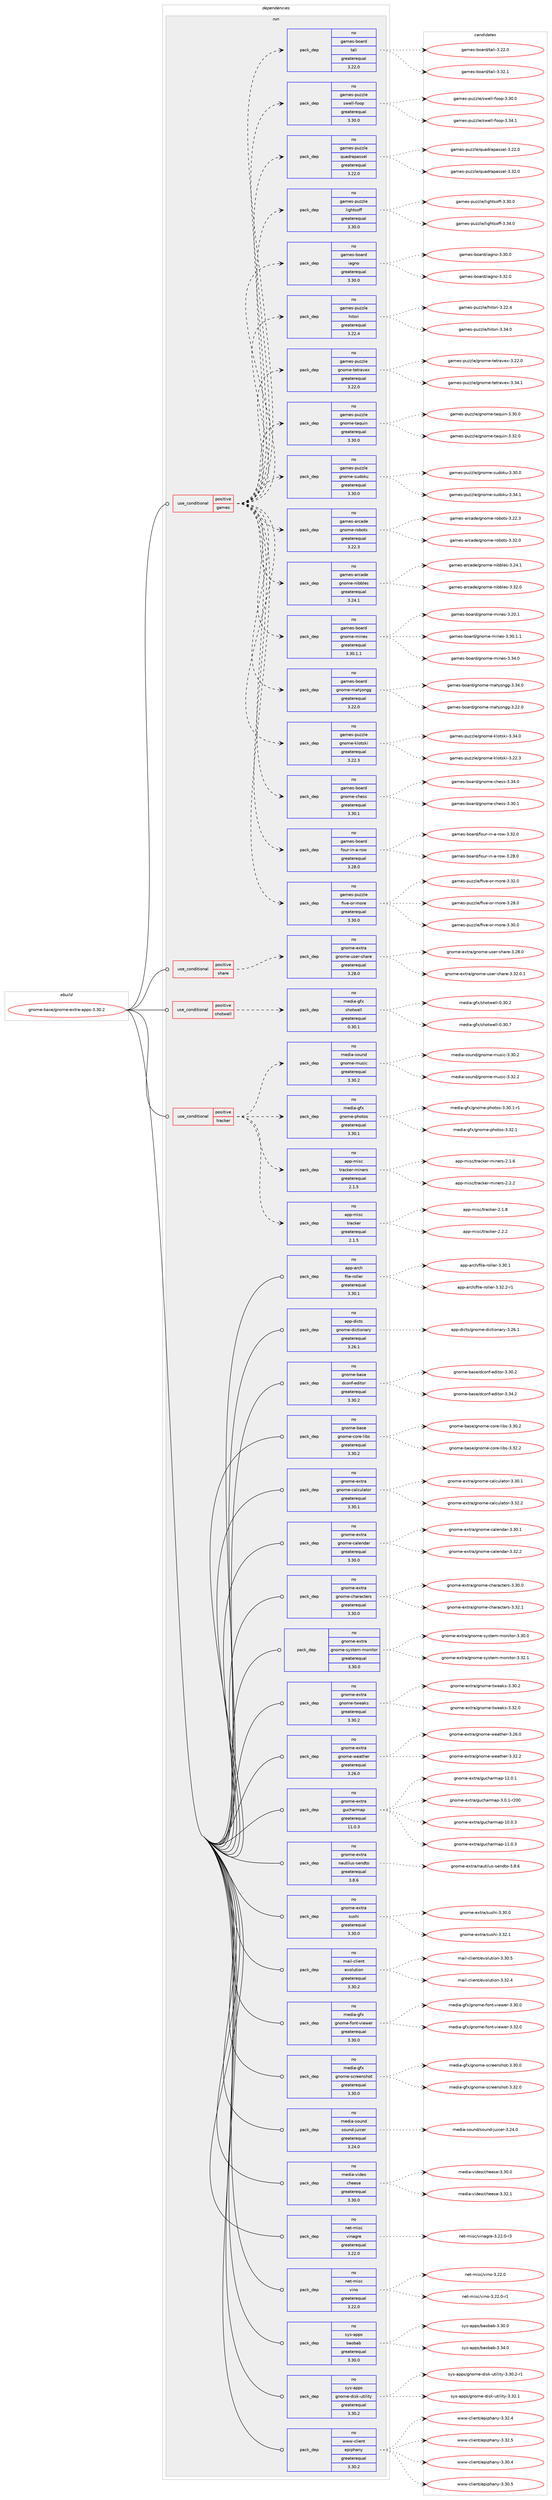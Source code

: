 digraph prolog {

# *************
# Graph options
# *************

newrank=true;
concentrate=true;
compound=true;
graph [rankdir=LR,fontname=Helvetica,fontsize=10,ranksep=1.5];#, ranksep=2.5, nodesep=0.2];
edge  [arrowhead=vee];
node  [fontname=Helvetica,fontsize=10];

# **********
# The ebuild
# **********

subgraph cluster_leftcol {
color=gray;
rank=same;
label=<<i>ebuild</i>>;
id [label="gnome-base/gnome-extra-apps-3.30.2", color=red, width=4, href="../gnome-base/gnome-extra-apps-3.30.2.svg"];
}

# ****************
# The dependencies
# ****************

subgraph cluster_midcol {
color=gray;
label=<<i>dependencies</i>>;
subgraph cluster_compile {
fillcolor="#eeeeee";
style=filled;
label=<<i>compile</i>>;
}
subgraph cluster_compileandrun {
fillcolor="#eeeeee";
style=filled;
label=<<i>compile and run</i>>;
}
subgraph cluster_run {
fillcolor="#eeeeee";
style=filled;
label=<<i>run</i>>;
subgraph cond185511 {
dependency745336 [label=<<TABLE BORDER="0" CELLBORDER="1" CELLSPACING="0" CELLPADDING="4"><TR><TD ROWSPAN="3" CELLPADDING="10">use_conditional</TD></TR><TR><TD>positive</TD></TR><TR><TD>games</TD></TR></TABLE>>, shape=none, color=red];
subgraph pack547284 {
dependency745337 [label=<<TABLE BORDER="0" CELLBORDER="1" CELLSPACING="0" CELLPADDING="4" WIDTH="220"><TR><TD ROWSPAN="6" CELLPADDING="30">pack_dep</TD></TR><TR><TD WIDTH="110">no</TD></TR><TR><TD>games-puzzle</TD></TR><TR><TD>five-or-more</TD></TR><TR><TD>greaterequal</TD></TR><TR><TD>3.30.0</TD></TR></TABLE>>, shape=none, color=blue];
}
dependency745336:e -> dependency745337:w [weight=20,style="dashed",arrowhead="vee"];
subgraph pack547285 {
dependency745338 [label=<<TABLE BORDER="0" CELLBORDER="1" CELLSPACING="0" CELLPADDING="4" WIDTH="220"><TR><TD ROWSPAN="6" CELLPADDING="30">pack_dep</TD></TR><TR><TD WIDTH="110">no</TD></TR><TR><TD>games-board</TD></TR><TR><TD>four-in-a-row</TD></TR><TR><TD>greaterequal</TD></TR><TR><TD>3.28.0</TD></TR></TABLE>>, shape=none, color=blue];
}
dependency745336:e -> dependency745338:w [weight=20,style="dashed",arrowhead="vee"];
subgraph pack547286 {
dependency745339 [label=<<TABLE BORDER="0" CELLBORDER="1" CELLSPACING="0" CELLPADDING="4" WIDTH="220"><TR><TD ROWSPAN="6" CELLPADDING="30">pack_dep</TD></TR><TR><TD WIDTH="110">no</TD></TR><TR><TD>games-board</TD></TR><TR><TD>gnome-chess</TD></TR><TR><TD>greaterequal</TD></TR><TR><TD>3.30.1</TD></TR></TABLE>>, shape=none, color=blue];
}
dependency745336:e -> dependency745339:w [weight=20,style="dashed",arrowhead="vee"];
subgraph pack547287 {
dependency745340 [label=<<TABLE BORDER="0" CELLBORDER="1" CELLSPACING="0" CELLPADDING="4" WIDTH="220"><TR><TD ROWSPAN="6" CELLPADDING="30">pack_dep</TD></TR><TR><TD WIDTH="110">no</TD></TR><TR><TD>games-puzzle</TD></TR><TR><TD>gnome-klotski</TD></TR><TR><TD>greaterequal</TD></TR><TR><TD>3.22.3</TD></TR></TABLE>>, shape=none, color=blue];
}
dependency745336:e -> dependency745340:w [weight=20,style="dashed",arrowhead="vee"];
subgraph pack547288 {
dependency745341 [label=<<TABLE BORDER="0" CELLBORDER="1" CELLSPACING="0" CELLPADDING="4" WIDTH="220"><TR><TD ROWSPAN="6" CELLPADDING="30">pack_dep</TD></TR><TR><TD WIDTH="110">no</TD></TR><TR><TD>games-board</TD></TR><TR><TD>gnome-mahjongg</TD></TR><TR><TD>greaterequal</TD></TR><TR><TD>3.22.0</TD></TR></TABLE>>, shape=none, color=blue];
}
dependency745336:e -> dependency745341:w [weight=20,style="dashed",arrowhead="vee"];
subgraph pack547289 {
dependency745342 [label=<<TABLE BORDER="0" CELLBORDER="1" CELLSPACING="0" CELLPADDING="4" WIDTH="220"><TR><TD ROWSPAN="6" CELLPADDING="30">pack_dep</TD></TR><TR><TD WIDTH="110">no</TD></TR><TR><TD>games-board</TD></TR><TR><TD>gnome-mines</TD></TR><TR><TD>greaterequal</TD></TR><TR><TD>3.30.1.1</TD></TR></TABLE>>, shape=none, color=blue];
}
dependency745336:e -> dependency745342:w [weight=20,style="dashed",arrowhead="vee"];
subgraph pack547290 {
dependency745343 [label=<<TABLE BORDER="0" CELLBORDER="1" CELLSPACING="0" CELLPADDING="4" WIDTH="220"><TR><TD ROWSPAN="6" CELLPADDING="30">pack_dep</TD></TR><TR><TD WIDTH="110">no</TD></TR><TR><TD>games-arcade</TD></TR><TR><TD>gnome-nibbles</TD></TR><TR><TD>greaterequal</TD></TR><TR><TD>3.24.1</TD></TR></TABLE>>, shape=none, color=blue];
}
dependency745336:e -> dependency745343:w [weight=20,style="dashed",arrowhead="vee"];
subgraph pack547291 {
dependency745344 [label=<<TABLE BORDER="0" CELLBORDER="1" CELLSPACING="0" CELLPADDING="4" WIDTH="220"><TR><TD ROWSPAN="6" CELLPADDING="30">pack_dep</TD></TR><TR><TD WIDTH="110">no</TD></TR><TR><TD>games-arcade</TD></TR><TR><TD>gnome-robots</TD></TR><TR><TD>greaterequal</TD></TR><TR><TD>3.22.3</TD></TR></TABLE>>, shape=none, color=blue];
}
dependency745336:e -> dependency745344:w [weight=20,style="dashed",arrowhead="vee"];
subgraph pack547292 {
dependency745345 [label=<<TABLE BORDER="0" CELLBORDER="1" CELLSPACING="0" CELLPADDING="4" WIDTH="220"><TR><TD ROWSPAN="6" CELLPADDING="30">pack_dep</TD></TR><TR><TD WIDTH="110">no</TD></TR><TR><TD>games-puzzle</TD></TR><TR><TD>gnome-sudoku</TD></TR><TR><TD>greaterequal</TD></TR><TR><TD>3.30.0</TD></TR></TABLE>>, shape=none, color=blue];
}
dependency745336:e -> dependency745345:w [weight=20,style="dashed",arrowhead="vee"];
subgraph pack547293 {
dependency745346 [label=<<TABLE BORDER="0" CELLBORDER="1" CELLSPACING="0" CELLPADDING="4" WIDTH="220"><TR><TD ROWSPAN="6" CELLPADDING="30">pack_dep</TD></TR><TR><TD WIDTH="110">no</TD></TR><TR><TD>games-puzzle</TD></TR><TR><TD>gnome-taquin</TD></TR><TR><TD>greaterequal</TD></TR><TR><TD>3.30.0</TD></TR></TABLE>>, shape=none, color=blue];
}
dependency745336:e -> dependency745346:w [weight=20,style="dashed",arrowhead="vee"];
subgraph pack547294 {
dependency745347 [label=<<TABLE BORDER="0" CELLBORDER="1" CELLSPACING="0" CELLPADDING="4" WIDTH="220"><TR><TD ROWSPAN="6" CELLPADDING="30">pack_dep</TD></TR><TR><TD WIDTH="110">no</TD></TR><TR><TD>games-puzzle</TD></TR><TR><TD>gnome-tetravex</TD></TR><TR><TD>greaterequal</TD></TR><TR><TD>3.22.0</TD></TR></TABLE>>, shape=none, color=blue];
}
dependency745336:e -> dependency745347:w [weight=20,style="dashed",arrowhead="vee"];
subgraph pack547295 {
dependency745348 [label=<<TABLE BORDER="0" CELLBORDER="1" CELLSPACING="0" CELLPADDING="4" WIDTH="220"><TR><TD ROWSPAN="6" CELLPADDING="30">pack_dep</TD></TR><TR><TD WIDTH="110">no</TD></TR><TR><TD>games-puzzle</TD></TR><TR><TD>hitori</TD></TR><TR><TD>greaterequal</TD></TR><TR><TD>3.22.4</TD></TR></TABLE>>, shape=none, color=blue];
}
dependency745336:e -> dependency745348:w [weight=20,style="dashed",arrowhead="vee"];
subgraph pack547296 {
dependency745349 [label=<<TABLE BORDER="0" CELLBORDER="1" CELLSPACING="0" CELLPADDING="4" WIDTH="220"><TR><TD ROWSPAN="6" CELLPADDING="30">pack_dep</TD></TR><TR><TD WIDTH="110">no</TD></TR><TR><TD>games-board</TD></TR><TR><TD>iagno</TD></TR><TR><TD>greaterequal</TD></TR><TR><TD>3.30.0</TD></TR></TABLE>>, shape=none, color=blue];
}
dependency745336:e -> dependency745349:w [weight=20,style="dashed",arrowhead="vee"];
subgraph pack547297 {
dependency745350 [label=<<TABLE BORDER="0" CELLBORDER="1" CELLSPACING="0" CELLPADDING="4" WIDTH="220"><TR><TD ROWSPAN="6" CELLPADDING="30">pack_dep</TD></TR><TR><TD WIDTH="110">no</TD></TR><TR><TD>games-puzzle</TD></TR><TR><TD>lightsoff</TD></TR><TR><TD>greaterequal</TD></TR><TR><TD>3.30.0</TD></TR></TABLE>>, shape=none, color=blue];
}
dependency745336:e -> dependency745350:w [weight=20,style="dashed",arrowhead="vee"];
subgraph pack547298 {
dependency745351 [label=<<TABLE BORDER="0" CELLBORDER="1" CELLSPACING="0" CELLPADDING="4" WIDTH="220"><TR><TD ROWSPAN="6" CELLPADDING="30">pack_dep</TD></TR><TR><TD WIDTH="110">no</TD></TR><TR><TD>games-puzzle</TD></TR><TR><TD>quadrapassel</TD></TR><TR><TD>greaterequal</TD></TR><TR><TD>3.22.0</TD></TR></TABLE>>, shape=none, color=blue];
}
dependency745336:e -> dependency745351:w [weight=20,style="dashed",arrowhead="vee"];
subgraph pack547299 {
dependency745352 [label=<<TABLE BORDER="0" CELLBORDER="1" CELLSPACING="0" CELLPADDING="4" WIDTH="220"><TR><TD ROWSPAN="6" CELLPADDING="30">pack_dep</TD></TR><TR><TD WIDTH="110">no</TD></TR><TR><TD>games-puzzle</TD></TR><TR><TD>swell-foop</TD></TR><TR><TD>greaterequal</TD></TR><TR><TD>3.30.0</TD></TR></TABLE>>, shape=none, color=blue];
}
dependency745336:e -> dependency745352:w [weight=20,style="dashed",arrowhead="vee"];
subgraph pack547300 {
dependency745353 [label=<<TABLE BORDER="0" CELLBORDER="1" CELLSPACING="0" CELLPADDING="4" WIDTH="220"><TR><TD ROWSPAN="6" CELLPADDING="30">pack_dep</TD></TR><TR><TD WIDTH="110">no</TD></TR><TR><TD>games-board</TD></TR><TR><TD>tali</TD></TR><TR><TD>greaterequal</TD></TR><TR><TD>3.22.0</TD></TR></TABLE>>, shape=none, color=blue];
}
dependency745336:e -> dependency745353:w [weight=20,style="dashed",arrowhead="vee"];
}
id:e -> dependency745336:w [weight=20,style="solid",arrowhead="odot"];
subgraph cond185512 {
dependency745354 [label=<<TABLE BORDER="0" CELLBORDER="1" CELLSPACING="0" CELLPADDING="4"><TR><TD ROWSPAN="3" CELLPADDING="10">use_conditional</TD></TR><TR><TD>positive</TD></TR><TR><TD>share</TD></TR></TABLE>>, shape=none, color=red];
subgraph pack547301 {
dependency745355 [label=<<TABLE BORDER="0" CELLBORDER="1" CELLSPACING="0" CELLPADDING="4" WIDTH="220"><TR><TD ROWSPAN="6" CELLPADDING="30">pack_dep</TD></TR><TR><TD WIDTH="110">no</TD></TR><TR><TD>gnome-extra</TD></TR><TR><TD>gnome-user-share</TD></TR><TR><TD>greaterequal</TD></TR><TR><TD>3.28.0</TD></TR></TABLE>>, shape=none, color=blue];
}
dependency745354:e -> dependency745355:w [weight=20,style="dashed",arrowhead="vee"];
}
id:e -> dependency745354:w [weight=20,style="solid",arrowhead="odot"];
subgraph cond185513 {
dependency745356 [label=<<TABLE BORDER="0" CELLBORDER="1" CELLSPACING="0" CELLPADDING="4"><TR><TD ROWSPAN="3" CELLPADDING="10">use_conditional</TD></TR><TR><TD>positive</TD></TR><TR><TD>shotwell</TD></TR></TABLE>>, shape=none, color=red];
subgraph pack547302 {
dependency745357 [label=<<TABLE BORDER="0" CELLBORDER="1" CELLSPACING="0" CELLPADDING="4" WIDTH="220"><TR><TD ROWSPAN="6" CELLPADDING="30">pack_dep</TD></TR><TR><TD WIDTH="110">no</TD></TR><TR><TD>media-gfx</TD></TR><TR><TD>shotwell</TD></TR><TR><TD>greaterequal</TD></TR><TR><TD>0.30.1</TD></TR></TABLE>>, shape=none, color=blue];
}
dependency745356:e -> dependency745357:w [weight=20,style="dashed",arrowhead="vee"];
}
id:e -> dependency745356:w [weight=20,style="solid",arrowhead="odot"];
subgraph cond185514 {
dependency745358 [label=<<TABLE BORDER="0" CELLBORDER="1" CELLSPACING="0" CELLPADDING="4"><TR><TD ROWSPAN="3" CELLPADDING="10">use_conditional</TD></TR><TR><TD>positive</TD></TR><TR><TD>tracker</TD></TR></TABLE>>, shape=none, color=red];
subgraph pack547303 {
dependency745359 [label=<<TABLE BORDER="0" CELLBORDER="1" CELLSPACING="0" CELLPADDING="4" WIDTH="220"><TR><TD ROWSPAN="6" CELLPADDING="30">pack_dep</TD></TR><TR><TD WIDTH="110">no</TD></TR><TR><TD>app-misc</TD></TR><TR><TD>tracker</TD></TR><TR><TD>greaterequal</TD></TR><TR><TD>2.1.5</TD></TR></TABLE>>, shape=none, color=blue];
}
dependency745358:e -> dependency745359:w [weight=20,style="dashed",arrowhead="vee"];
subgraph pack547304 {
dependency745360 [label=<<TABLE BORDER="0" CELLBORDER="1" CELLSPACING="0" CELLPADDING="4" WIDTH="220"><TR><TD ROWSPAN="6" CELLPADDING="30">pack_dep</TD></TR><TR><TD WIDTH="110">no</TD></TR><TR><TD>app-misc</TD></TR><TR><TD>tracker-miners</TD></TR><TR><TD>greaterequal</TD></TR><TR><TD>2.1.5</TD></TR></TABLE>>, shape=none, color=blue];
}
dependency745358:e -> dependency745360:w [weight=20,style="dashed",arrowhead="vee"];
subgraph pack547305 {
dependency745361 [label=<<TABLE BORDER="0" CELLBORDER="1" CELLSPACING="0" CELLPADDING="4" WIDTH="220"><TR><TD ROWSPAN="6" CELLPADDING="30">pack_dep</TD></TR><TR><TD WIDTH="110">no</TD></TR><TR><TD>media-gfx</TD></TR><TR><TD>gnome-photos</TD></TR><TR><TD>greaterequal</TD></TR><TR><TD>3.30.1</TD></TR></TABLE>>, shape=none, color=blue];
}
dependency745358:e -> dependency745361:w [weight=20,style="dashed",arrowhead="vee"];
subgraph pack547306 {
dependency745362 [label=<<TABLE BORDER="0" CELLBORDER="1" CELLSPACING="0" CELLPADDING="4" WIDTH="220"><TR><TD ROWSPAN="6" CELLPADDING="30">pack_dep</TD></TR><TR><TD WIDTH="110">no</TD></TR><TR><TD>media-sound</TD></TR><TR><TD>gnome-music</TD></TR><TR><TD>greaterequal</TD></TR><TR><TD>3.30.2</TD></TR></TABLE>>, shape=none, color=blue];
}
dependency745358:e -> dependency745362:w [weight=20,style="dashed",arrowhead="vee"];
}
id:e -> dependency745358:w [weight=20,style="solid",arrowhead="odot"];
subgraph pack547307 {
dependency745363 [label=<<TABLE BORDER="0" CELLBORDER="1" CELLSPACING="0" CELLPADDING="4" WIDTH="220"><TR><TD ROWSPAN="6" CELLPADDING="30">pack_dep</TD></TR><TR><TD WIDTH="110">no</TD></TR><TR><TD>app-arch</TD></TR><TR><TD>file-roller</TD></TR><TR><TD>greaterequal</TD></TR><TR><TD>3.30.1</TD></TR></TABLE>>, shape=none, color=blue];
}
id:e -> dependency745363:w [weight=20,style="solid",arrowhead="odot"];
subgraph pack547308 {
dependency745364 [label=<<TABLE BORDER="0" CELLBORDER="1" CELLSPACING="0" CELLPADDING="4" WIDTH="220"><TR><TD ROWSPAN="6" CELLPADDING="30">pack_dep</TD></TR><TR><TD WIDTH="110">no</TD></TR><TR><TD>app-dicts</TD></TR><TR><TD>gnome-dictionary</TD></TR><TR><TD>greaterequal</TD></TR><TR><TD>3.26.1</TD></TR></TABLE>>, shape=none, color=blue];
}
id:e -> dependency745364:w [weight=20,style="solid",arrowhead="odot"];
subgraph pack547309 {
dependency745365 [label=<<TABLE BORDER="0" CELLBORDER="1" CELLSPACING="0" CELLPADDING="4" WIDTH="220"><TR><TD ROWSPAN="6" CELLPADDING="30">pack_dep</TD></TR><TR><TD WIDTH="110">no</TD></TR><TR><TD>gnome-base</TD></TR><TR><TD>dconf-editor</TD></TR><TR><TD>greaterequal</TD></TR><TR><TD>3.30.2</TD></TR></TABLE>>, shape=none, color=blue];
}
id:e -> dependency745365:w [weight=20,style="solid",arrowhead="odot"];
subgraph pack547310 {
dependency745366 [label=<<TABLE BORDER="0" CELLBORDER="1" CELLSPACING="0" CELLPADDING="4" WIDTH="220"><TR><TD ROWSPAN="6" CELLPADDING="30">pack_dep</TD></TR><TR><TD WIDTH="110">no</TD></TR><TR><TD>gnome-base</TD></TR><TR><TD>gnome-core-libs</TD></TR><TR><TD>greaterequal</TD></TR><TR><TD>3.30.2</TD></TR></TABLE>>, shape=none, color=blue];
}
id:e -> dependency745366:w [weight=20,style="solid",arrowhead="odot"];
subgraph pack547311 {
dependency745367 [label=<<TABLE BORDER="0" CELLBORDER="1" CELLSPACING="0" CELLPADDING="4" WIDTH="220"><TR><TD ROWSPAN="6" CELLPADDING="30">pack_dep</TD></TR><TR><TD WIDTH="110">no</TD></TR><TR><TD>gnome-extra</TD></TR><TR><TD>gnome-calculator</TD></TR><TR><TD>greaterequal</TD></TR><TR><TD>3.30.1</TD></TR></TABLE>>, shape=none, color=blue];
}
id:e -> dependency745367:w [weight=20,style="solid",arrowhead="odot"];
subgraph pack547312 {
dependency745368 [label=<<TABLE BORDER="0" CELLBORDER="1" CELLSPACING="0" CELLPADDING="4" WIDTH="220"><TR><TD ROWSPAN="6" CELLPADDING="30">pack_dep</TD></TR><TR><TD WIDTH="110">no</TD></TR><TR><TD>gnome-extra</TD></TR><TR><TD>gnome-calendar</TD></TR><TR><TD>greaterequal</TD></TR><TR><TD>3.30.0</TD></TR></TABLE>>, shape=none, color=blue];
}
id:e -> dependency745368:w [weight=20,style="solid",arrowhead="odot"];
subgraph pack547313 {
dependency745369 [label=<<TABLE BORDER="0" CELLBORDER="1" CELLSPACING="0" CELLPADDING="4" WIDTH="220"><TR><TD ROWSPAN="6" CELLPADDING="30">pack_dep</TD></TR><TR><TD WIDTH="110">no</TD></TR><TR><TD>gnome-extra</TD></TR><TR><TD>gnome-characters</TD></TR><TR><TD>greaterequal</TD></TR><TR><TD>3.30.0</TD></TR></TABLE>>, shape=none, color=blue];
}
id:e -> dependency745369:w [weight=20,style="solid",arrowhead="odot"];
subgraph pack547314 {
dependency745370 [label=<<TABLE BORDER="0" CELLBORDER="1" CELLSPACING="0" CELLPADDING="4" WIDTH="220"><TR><TD ROWSPAN="6" CELLPADDING="30">pack_dep</TD></TR><TR><TD WIDTH="110">no</TD></TR><TR><TD>gnome-extra</TD></TR><TR><TD>gnome-system-monitor</TD></TR><TR><TD>greaterequal</TD></TR><TR><TD>3.30.0</TD></TR></TABLE>>, shape=none, color=blue];
}
id:e -> dependency745370:w [weight=20,style="solid",arrowhead="odot"];
subgraph pack547315 {
dependency745371 [label=<<TABLE BORDER="0" CELLBORDER="1" CELLSPACING="0" CELLPADDING="4" WIDTH="220"><TR><TD ROWSPAN="6" CELLPADDING="30">pack_dep</TD></TR><TR><TD WIDTH="110">no</TD></TR><TR><TD>gnome-extra</TD></TR><TR><TD>gnome-tweaks</TD></TR><TR><TD>greaterequal</TD></TR><TR><TD>3.30.2</TD></TR></TABLE>>, shape=none, color=blue];
}
id:e -> dependency745371:w [weight=20,style="solid",arrowhead="odot"];
subgraph pack547316 {
dependency745372 [label=<<TABLE BORDER="0" CELLBORDER="1" CELLSPACING="0" CELLPADDING="4" WIDTH="220"><TR><TD ROWSPAN="6" CELLPADDING="30">pack_dep</TD></TR><TR><TD WIDTH="110">no</TD></TR><TR><TD>gnome-extra</TD></TR><TR><TD>gnome-weather</TD></TR><TR><TD>greaterequal</TD></TR><TR><TD>3.26.0</TD></TR></TABLE>>, shape=none, color=blue];
}
id:e -> dependency745372:w [weight=20,style="solid",arrowhead="odot"];
subgraph pack547317 {
dependency745373 [label=<<TABLE BORDER="0" CELLBORDER="1" CELLSPACING="0" CELLPADDING="4" WIDTH="220"><TR><TD ROWSPAN="6" CELLPADDING="30">pack_dep</TD></TR><TR><TD WIDTH="110">no</TD></TR><TR><TD>gnome-extra</TD></TR><TR><TD>gucharmap</TD></TR><TR><TD>greaterequal</TD></TR><TR><TD>11.0.3</TD></TR></TABLE>>, shape=none, color=blue];
}
id:e -> dependency745373:w [weight=20,style="solid",arrowhead="odot"];
subgraph pack547318 {
dependency745374 [label=<<TABLE BORDER="0" CELLBORDER="1" CELLSPACING="0" CELLPADDING="4" WIDTH="220"><TR><TD ROWSPAN="6" CELLPADDING="30">pack_dep</TD></TR><TR><TD WIDTH="110">no</TD></TR><TR><TD>gnome-extra</TD></TR><TR><TD>nautilus-sendto</TD></TR><TR><TD>greaterequal</TD></TR><TR><TD>3.8.6</TD></TR></TABLE>>, shape=none, color=blue];
}
id:e -> dependency745374:w [weight=20,style="solid",arrowhead="odot"];
subgraph pack547319 {
dependency745375 [label=<<TABLE BORDER="0" CELLBORDER="1" CELLSPACING="0" CELLPADDING="4" WIDTH="220"><TR><TD ROWSPAN="6" CELLPADDING="30">pack_dep</TD></TR><TR><TD WIDTH="110">no</TD></TR><TR><TD>gnome-extra</TD></TR><TR><TD>sushi</TD></TR><TR><TD>greaterequal</TD></TR><TR><TD>3.30.0</TD></TR></TABLE>>, shape=none, color=blue];
}
id:e -> dependency745375:w [weight=20,style="solid",arrowhead="odot"];
subgraph pack547320 {
dependency745376 [label=<<TABLE BORDER="0" CELLBORDER="1" CELLSPACING="0" CELLPADDING="4" WIDTH="220"><TR><TD ROWSPAN="6" CELLPADDING="30">pack_dep</TD></TR><TR><TD WIDTH="110">no</TD></TR><TR><TD>mail-client</TD></TR><TR><TD>evolution</TD></TR><TR><TD>greaterequal</TD></TR><TR><TD>3.30.2</TD></TR></TABLE>>, shape=none, color=blue];
}
id:e -> dependency745376:w [weight=20,style="solid",arrowhead="odot"];
subgraph pack547321 {
dependency745377 [label=<<TABLE BORDER="0" CELLBORDER="1" CELLSPACING="0" CELLPADDING="4" WIDTH="220"><TR><TD ROWSPAN="6" CELLPADDING="30">pack_dep</TD></TR><TR><TD WIDTH="110">no</TD></TR><TR><TD>media-gfx</TD></TR><TR><TD>gnome-font-viewer</TD></TR><TR><TD>greaterequal</TD></TR><TR><TD>3.30.0</TD></TR></TABLE>>, shape=none, color=blue];
}
id:e -> dependency745377:w [weight=20,style="solid",arrowhead="odot"];
subgraph pack547322 {
dependency745378 [label=<<TABLE BORDER="0" CELLBORDER="1" CELLSPACING="0" CELLPADDING="4" WIDTH="220"><TR><TD ROWSPAN="6" CELLPADDING="30">pack_dep</TD></TR><TR><TD WIDTH="110">no</TD></TR><TR><TD>media-gfx</TD></TR><TR><TD>gnome-screenshot</TD></TR><TR><TD>greaterequal</TD></TR><TR><TD>3.30.0</TD></TR></TABLE>>, shape=none, color=blue];
}
id:e -> dependency745378:w [weight=20,style="solid",arrowhead="odot"];
subgraph pack547323 {
dependency745379 [label=<<TABLE BORDER="0" CELLBORDER="1" CELLSPACING="0" CELLPADDING="4" WIDTH="220"><TR><TD ROWSPAN="6" CELLPADDING="30">pack_dep</TD></TR><TR><TD WIDTH="110">no</TD></TR><TR><TD>media-sound</TD></TR><TR><TD>sound-juicer</TD></TR><TR><TD>greaterequal</TD></TR><TR><TD>3.24.0</TD></TR></TABLE>>, shape=none, color=blue];
}
id:e -> dependency745379:w [weight=20,style="solid",arrowhead="odot"];
subgraph pack547324 {
dependency745380 [label=<<TABLE BORDER="0" CELLBORDER="1" CELLSPACING="0" CELLPADDING="4" WIDTH="220"><TR><TD ROWSPAN="6" CELLPADDING="30">pack_dep</TD></TR><TR><TD WIDTH="110">no</TD></TR><TR><TD>media-video</TD></TR><TR><TD>cheese</TD></TR><TR><TD>greaterequal</TD></TR><TR><TD>3.30.0</TD></TR></TABLE>>, shape=none, color=blue];
}
id:e -> dependency745380:w [weight=20,style="solid",arrowhead="odot"];
subgraph pack547325 {
dependency745381 [label=<<TABLE BORDER="0" CELLBORDER="1" CELLSPACING="0" CELLPADDING="4" WIDTH="220"><TR><TD ROWSPAN="6" CELLPADDING="30">pack_dep</TD></TR><TR><TD WIDTH="110">no</TD></TR><TR><TD>net-misc</TD></TR><TR><TD>vinagre</TD></TR><TR><TD>greaterequal</TD></TR><TR><TD>3.22.0</TD></TR></TABLE>>, shape=none, color=blue];
}
id:e -> dependency745381:w [weight=20,style="solid",arrowhead="odot"];
subgraph pack547326 {
dependency745382 [label=<<TABLE BORDER="0" CELLBORDER="1" CELLSPACING="0" CELLPADDING="4" WIDTH="220"><TR><TD ROWSPAN="6" CELLPADDING="30">pack_dep</TD></TR><TR><TD WIDTH="110">no</TD></TR><TR><TD>net-misc</TD></TR><TR><TD>vino</TD></TR><TR><TD>greaterequal</TD></TR><TR><TD>3.22.0</TD></TR></TABLE>>, shape=none, color=blue];
}
id:e -> dependency745382:w [weight=20,style="solid",arrowhead="odot"];
subgraph pack547327 {
dependency745383 [label=<<TABLE BORDER="0" CELLBORDER="1" CELLSPACING="0" CELLPADDING="4" WIDTH="220"><TR><TD ROWSPAN="6" CELLPADDING="30">pack_dep</TD></TR><TR><TD WIDTH="110">no</TD></TR><TR><TD>sys-apps</TD></TR><TR><TD>baobab</TD></TR><TR><TD>greaterequal</TD></TR><TR><TD>3.30.0</TD></TR></TABLE>>, shape=none, color=blue];
}
id:e -> dependency745383:w [weight=20,style="solid",arrowhead="odot"];
subgraph pack547328 {
dependency745384 [label=<<TABLE BORDER="0" CELLBORDER="1" CELLSPACING="0" CELLPADDING="4" WIDTH="220"><TR><TD ROWSPAN="6" CELLPADDING="30">pack_dep</TD></TR><TR><TD WIDTH="110">no</TD></TR><TR><TD>sys-apps</TD></TR><TR><TD>gnome-disk-utility</TD></TR><TR><TD>greaterequal</TD></TR><TR><TD>3.30.2</TD></TR></TABLE>>, shape=none, color=blue];
}
id:e -> dependency745384:w [weight=20,style="solid",arrowhead="odot"];
subgraph pack547329 {
dependency745385 [label=<<TABLE BORDER="0" CELLBORDER="1" CELLSPACING="0" CELLPADDING="4" WIDTH="220"><TR><TD ROWSPAN="6" CELLPADDING="30">pack_dep</TD></TR><TR><TD WIDTH="110">no</TD></TR><TR><TD>www-client</TD></TR><TR><TD>epiphany</TD></TR><TR><TD>greaterequal</TD></TR><TR><TD>3.30.2</TD></TR></TABLE>>, shape=none, color=blue];
}
id:e -> dependency745385:w [weight=20,style="solid",arrowhead="odot"];
}
}

# **************
# The candidates
# **************

subgraph cluster_choices {
rank=same;
color=gray;
label=<<i>candidates</i>>;

subgraph choice547284 {
color=black;
nodesep=1;
choice103971091011154511211712212210810147102105118101451111144510911111410145514650564648 [label="games-puzzle/five-or-more-3.28.0", color=red, width=4,href="../games-puzzle/five-or-more-3.28.0.svg"];
choice103971091011154511211712212210810147102105118101451111144510911111410145514651484648 [label="games-puzzle/five-or-more-3.30.0", color=red, width=4,href="../games-puzzle/five-or-more-3.30.0.svg"];
choice103971091011154511211712212210810147102105118101451111144510911111410145514651504648 [label="games-puzzle/five-or-more-3.32.0", color=red, width=4,href="../games-puzzle/five-or-more-3.32.0.svg"];
dependency745337:e -> choice103971091011154511211712212210810147102105118101451111144510911111410145514650564648:w [style=dotted,weight="100"];
dependency745337:e -> choice103971091011154511211712212210810147102105118101451111144510911111410145514651484648:w [style=dotted,weight="100"];
dependency745337:e -> choice103971091011154511211712212210810147102105118101451111144510911111410145514651504648:w [style=dotted,weight="100"];
}
subgraph choice547285 {
color=black;
nodesep=1;
choice10397109101115459811197114100471021111171144510511045974511411111945514650564648 [label="games-board/four-in-a-row-3.28.0", color=red, width=4,href="../games-board/four-in-a-row-3.28.0.svg"];
choice10397109101115459811197114100471021111171144510511045974511411111945514651504648 [label="games-board/four-in-a-row-3.32.0", color=red, width=4,href="../games-board/four-in-a-row-3.32.0.svg"];
dependency745338:e -> choice10397109101115459811197114100471021111171144510511045974511411111945514650564648:w [style=dotted,weight="100"];
dependency745338:e -> choice10397109101115459811197114100471021111171144510511045974511411111945514651504648:w [style=dotted,weight="100"];
}
subgraph choice547286 {
color=black;
nodesep=1;
choice1039710910111545981119711410047103110111109101459910410111511545514651484649 [label="games-board/gnome-chess-3.30.1", color=red, width=4,href="../games-board/gnome-chess-3.30.1.svg"];
choice1039710910111545981119711410047103110111109101459910410111511545514651524648 [label="games-board/gnome-chess-3.34.0", color=red, width=4,href="../games-board/gnome-chess-3.34.0.svg"];
dependency745339:e -> choice1039710910111545981119711410047103110111109101459910410111511545514651484649:w [style=dotted,weight="100"];
dependency745339:e -> choice1039710910111545981119711410047103110111109101459910410111511545514651524648:w [style=dotted,weight="100"];
}
subgraph choice547287 {
color=black;
nodesep=1;
choice1039710910111545112117122122108101471031101111091014510710811111611510710545514650504651 [label="games-puzzle/gnome-klotski-3.22.3", color=red, width=4,href="../games-puzzle/gnome-klotski-3.22.3.svg"];
choice1039710910111545112117122122108101471031101111091014510710811111611510710545514651524648 [label="games-puzzle/gnome-klotski-3.34.0", color=red, width=4,href="../games-puzzle/gnome-klotski-3.34.0.svg"];
dependency745340:e -> choice1039710910111545112117122122108101471031101111091014510710811111611510710545514650504651:w [style=dotted,weight="100"];
dependency745340:e -> choice1039710910111545112117122122108101471031101111091014510710811111611510710545514651524648:w [style=dotted,weight="100"];
}
subgraph choice547288 {
color=black;
nodesep=1;
choice1039710910111545981119711410047103110111109101451099710410611111010310345514650504648 [label="games-board/gnome-mahjongg-3.22.0", color=red, width=4,href="../games-board/gnome-mahjongg-3.22.0.svg"];
choice1039710910111545981119711410047103110111109101451099710410611111010310345514651524648 [label="games-board/gnome-mahjongg-3.34.0", color=red, width=4,href="../games-board/gnome-mahjongg-3.34.0.svg"];
dependency745341:e -> choice1039710910111545981119711410047103110111109101451099710410611111010310345514650504648:w [style=dotted,weight="100"];
dependency745341:e -> choice1039710910111545981119711410047103110111109101451099710410611111010310345514651524648:w [style=dotted,weight="100"];
}
subgraph choice547289 {
color=black;
nodesep=1;
choice10397109101115459811197114100471031101111091014510910511010111545514650484649 [label="games-board/gnome-mines-3.20.1", color=red, width=4,href="../games-board/gnome-mines-3.20.1.svg"];
choice103971091011154598111971141004710311011110910145109105110101115455146514846494649 [label="games-board/gnome-mines-3.30.1.1", color=red, width=4,href="../games-board/gnome-mines-3.30.1.1.svg"];
choice10397109101115459811197114100471031101111091014510910511010111545514651524648 [label="games-board/gnome-mines-3.34.0", color=red, width=4,href="../games-board/gnome-mines-3.34.0.svg"];
dependency745342:e -> choice10397109101115459811197114100471031101111091014510910511010111545514650484649:w [style=dotted,weight="100"];
dependency745342:e -> choice103971091011154598111971141004710311011110910145109105110101115455146514846494649:w [style=dotted,weight="100"];
dependency745342:e -> choice10397109101115459811197114100471031101111091014510910511010111545514651524648:w [style=dotted,weight="100"];
}
subgraph choice547290 {
color=black;
nodesep=1;
choice10397109101115459711499971001014710311011110910145110105989810810111545514650524649 [label="games-arcade/gnome-nibbles-3.24.1", color=red, width=4,href="../games-arcade/gnome-nibbles-3.24.1.svg"];
choice10397109101115459711499971001014710311011110910145110105989810810111545514651504648 [label="games-arcade/gnome-nibbles-3.32.0", color=red, width=4,href="../games-arcade/gnome-nibbles-3.32.0.svg"];
dependency745343:e -> choice10397109101115459711499971001014710311011110910145110105989810810111545514650524649:w [style=dotted,weight="100"];
dependency745343:e -> choice10397109101115459711499971001014710311011110910145110105989810810111545514651504648:w [style=dotted,weight="100"];
}
subgraph choice547291 {
color=black;
nodesep=1;
choice103971091011154597114999710010147103110111109101451141119811111611545514650504651 [label="games-arcade/gnome-robots-3.22.3", color=red, width=4,href="../games-arcade/gnome-robots-3.22.3.svg"];
choice103971091011154597114999710010147103110111109101451141119811111611545514651504648 [label="games-arcade/gnome-robots-3.32.0", color=red, width=4,href="../games-arcade/gnome-robots-3.32.0.svg"];
dependency745344:e -> choice103971091011154597114999710010147103110111109101451141119811111611545514650504651:w [style=dotted,weight="100"];
dependency745344:e -> choice103971091011154597114999710010147103110111109101451141119811111611545514651504648:w [style=dotted,weight="100"];
}
subgraph choice547292 {
color=black;
nodesep=1;
choice1039710910111545112117122122108101471031101111091014511511710011110711745514651484648 [label="games-puzzle/gnome-sudoku-3.30.0", color=red, width=4,href="../games-puzzle/gnome-sudoku-3.30.0.svg"];
choice1039710910111545112117122122108101471031101111091014511511710011110711745514651524649 [label="games-puzzle/gnome-sudoku-3.34.1", color=red, width=4,href="../games-puzzle/gnome-sudoku-3.34.1.svg"];
dependency745345:e -> choice1039710910111545112117122122108101471031101111091014511511710011110711745514651484648:w [style=dotted,weight="100"];
dependency745345:e -> choice1039710910111545112117122122108101471031101111091014511511710011110711745514651524649:w [style=dotted,weight="100"];
}
subgraph choice547293 {
color=black;
nodesep=1;
choice103971091011154511211712212210810147103110111109101451169711311710511045514651484648 [label="games-puzzle/gnome-taquin-3.30.0", color=red, width=4,href="../games-puzzle/gnome-taquin-3.30.0.svg"];
choice103971091011154511211712212210810147103110111109101451169711311710511045514651504648 [label="games-puzzle/gnome-taquin-3.32.0", color=red, width=4,href="../games-puzzle/gnome-taquin-3.32.0.svg"];
dependency745346:e -> choice103971091011154511211712212210810147103110111109101451169711311710511045514651484648:w [style=dotted,weight="100"];
dependency745346:e -> choice103971091011154511211712212210810147103110111109101451169711311710511045514651504648:w [style=dotted,weight="100"];
}
subgraph choice547294 {
color=black;
nodesep=1;
choice103971091011154511211712212210810147103110111109101451161011161149711810112045514650504648 [label="games-puzzle/gnome-tetravex-3.22.0", color=red, width=4,href="../games-puzzle/gnome-tetravex-3.22.0.svg"];
choice103971091011154511211712212210810147103110111109101451161011161149711810112045514651524649 [label="games-puzzle/gnome-tetravex-3.34.1", color=red, width=4,href="../games-puzzle/gnome-tetravex-3.34.1.svg"];
dependency745347:e -> choice103971091011154511211712212210810147103110111109101451161011161149711810112045514650504648:w [style=dotted,weight="100"];
dependency745347:e -> choice103971091011154511211712212210810147103110111109101451161011161149711810112045514651524649:w [style=dotted,weight="100"];
}
subgraph choice547295 {
color=black;
nodesep=1;
choice10397109101115451121171221221081014710410511611111410545514650504652 [label="games-puzzle/hitori-3.22.4", color=red, width=4,href="../games-puzzle/hitori-3.22.4.svg"];
choice10397109101115451121171221221081014710410511611111410545514651524648 [label="games-puzzle/hitori-3.34.0", color=red, width=4,href="../games-puzzle/hitori-3.34.0.svg"];
dependency745348:e -> choice10397109101115451121171221221081014710410511611111410545514650504652:w [style=dotted,weight="100"];
dependency745348:e -> choice10397109101115451121171221221081014710410511611111410545514651524648:w [style=dotted,weight="100"];
}
subgraph choice547296 {
color=black;
nodesep=1;
choice10397109101115459811197114100471059710311011145514651484648 [label="games-board/iagno-3.30.0", color=red, width=4,href="../games-board/iagno-3.30.0.svg"];
choice10397109101115459811197114100471059710311011145514651504648 [label="games-board/iagno-3.32.0", color=red, width=4,href="../games-board/iagno-3.32.0.svg"];
dependency745349:e -> choice10397109101115459811197114100471059710311011145514651484648:w [style=dotted,weight="100"];
dependency745349:e -> choice10397109101115459811197114100471059710311011145514651504648:w [style=dotted,weight="100"];
}
subgraph choice547297 {
color=black;
nodesep=1;
choice10397109101115451121171221221081014710810510310411611511110210245514651484648 [label="games-puzzle/lightsoff-3.30.0", color=red, width=4,href="../games-puzzle/lightsoff-3.30.0.svg"];
choice10397109101115451121171221221081014710810510310411611511110210245514651524648 [label="games-puzzle/lightsoff-3.34.0", color=red, width=4,href="../games-puzzle/lightsoff-3.34.0.svg"];
dependency745350:e -> choice10397109101115451121171221221081014710810510310411611511110210245514651484648:w [style=dotted,weight="100"];
dependency745350:e -> choice10397109101115451121171221221081014710810510310411611511110210245514651524648:w [style=dotted,weight="100"];
}
subgraph choice547298 {
color=black;
nodesep=1;
choice10397109101115451121171221221081014711311797100114971129711511510110845514650504648 [label="games-puzzle/quadrapassel-3.22.0", color=red, width=4,href="../games-puzzle/quadrapassel-3.22.0.svg"];
choice10397109101115451121171221221081014711311797100114971129711511510110845514651504648 [label="games-puzzle/quadrapassel-3.32.0", color=red, width=4,href="../games-puzzle/quadrapassel-3.32.0.svg"];
dependency745351:e -> choice10397109101115451121171221221081014711311797100114971129711511510110845514650504648:w [style=dotted,weight="100"];
dependency745351:e -> choice10397109101115451121171221221081014711311797100114971129711511510110845514651504648:w [style=dotted,weight="100"];
}
subgraph choice547299 {
color=black;
nodesep=1;
choice1039710910111545112117122122108101471151191011081084510211111111245514651484648 [label="games-puzzle/swell-foop-3.30.0", color=red, width=4,href="../games-puzzle/swell-foop-3.30.0.svg"];
choice1039710910111545112117122122108101471151191011081084510211111111245514651524649 [label="games-puzzle/swell-foop-3.34.1", color=red, width=4,href="../games-puzzle/swell-foop-3.34.1.svg"];
dependency745352:e -> choice1039710910111545112117122122108101471151191011081084510211111111245514651484648:w [style=dotted,weight="100"];
dependency745352:e -> choice1039710910111545112117122122108101471151191011081084510211111111245514651524649:w [style=dotted,weight="100"];
}
subgraph choice547300 {
color=black;
nodesep=1;
choice10397109101115459811197114100471169710810545514650504648 [label="games-board/tali-3.22.0", color=red, width=4,href="../games-board/tali-3.22.0.svg"];
choice10397109101115459811197114100471169710810545514651504649 [label="games-board/tali-3.32.1", color=red, width=4,href="../games-board/tali-3.32.1.svg"];
dependency745353:e -> choice10397109101115459811197114100471169710810545514650504648:w [style=dotted,weight="100"];
dependency745353:e -> choice10397109101115459811197114100471169710810545514651504649:w [style=dotted,weight="100"];
}
subgraph choice547301 {
color=black;
nodesep=1;
choice10311011110910145101120116114974710311011110910145117115101114451151049711410145514650564648 [label="gnome-extra/gnome-user-share-3.28.0", color=red, width=4,href="../gnome-extra/gnome-user-share-3.28.0.svg"];
choice103110111109101451011201161149747103110111109101451171151011144511510497114101455146515046484649 [label="gnome-extra/gnome-user-share-3.32.0.1", color=red, width=4,href="../gnome-extra/gnome-user-share-3.32.0.1.svg"];
dependency745355:e -> choice10311011110910145101120116114974710311011110910145117115101114451151049711410145514650564648:w [style=dotted,weight="100"];
dependency745355:e -> choice103110111109101451011201161149747103110111109101451171151011144511510497114101455146515046484649:w [style=dotted,weight="100"];
}
subgraph choice547302 {
color=black;
nodesep=1;
choice10910110010597451031021204711510411111611910110810845484651484650 [label="media-gfx/shotwell-0.30.2", color=red, width=4,href="../media-gfx/shotwell-0.30.2.svg"];
choice10910110010597451031021204711510411111611910110810845484651484655 [label="media-gfx/shotwell-0.30.7", color=red, width=4,href="../media-gfx/shotwell-0.30.7.svg"];
dependency745357:e -> choice10910110010597451031021204711510411111611910110810845484651484650:w [style=dotted,weight="100"];
dependency745357:e -> choice10910110010597451031021204711510411111611910110810845484651484655:w [style=dotted,weight="100"];
}
subgraph choice547303 {
color=black;
nodesep=1;
choice971121124510910511599471161149799107101114455046494656 [label="app-misc/tracker-2.1.8", color=red, width=4,href="../app-misc/tracker-2.1.8.svg"];
choice971121124510910511599471161149799107101114455046504650 [label="app-misc/tracker-2.2.2", color=red, width=4,href="../app-misc/tracker-2.2.2.svg"];
dependency745359:e -> choice971121124510910511599471161149799107101114455046494656:w [style=dotted,weight="100"];
dependency745359:e -> choice971121124510910511599471161149799107101114455046504650:w [style=dotted,weight="100"];
}
subgraph choice547304 {
color=black;
nodesep=1;
choice97112112451091051159947116114979910710111445109105110101114115455046494654 [label="app-misc/tracker-miners-2.1.6", color=red, width=4,href="../app-misc/tracker-miners-2.1.6.svg"];
choice97112112451091051159947116114979910710111445109105110101114115455046504650 [label="app-misc/tracker-miners-2.2.2", color=red, width=4,href="../app-misc/tracker-miners-2.2.2.svg"];
dependency745360:e -> choice97112112451091051159947116114979910710111445109105110101114115455046494654:w [style=dotted,weight="100"];
dependency745360:e -> choice97112112451091051159947116114979910710111445109105110101114115455046504650:w [style=dotted,weight="100"];
}
subgraph choice547305 {
color=black;
nodesep=1;
choice10910110010597451031021204710311011110910145112104111116111115455146514846494511449 [label="media-gfx/gnome-photos-3.30.1-r1", color=red, width=4,href="../media-gfx/gnome-photos-3.30.1-r1.svg"];
choice1091011001059745103102120471031101111091014511210411111611111545514651504649 [label="media-gfx/gnome-photos-3.32.1", color=red, width=4,href="../media-gfx/gnome-photos-3.32.1.svg"];
dependency745361:e -> choice10910110010597451031021204710311011110910145112104111116111115455146514846494511449:w [style=dotted,weight="100"];
dependency745361:e -> choice1091011001059745103102120471031101111091014511210411111611111545514651504649:w [style=dotted,weight="100"];
}
subgraph choice547306 {
color=black;
nodesep=1;
choice109101100105974511511111711010047103110111109101451091171151059945514651484650 [label="media-sound/gnome-music-3.30.2", color=red, width=4,href="../media-sound/gnome-music-3.30.2.svg"];
choice109101100105974511511111711010047103110111109101451091171151059945514651504650 [label="media-sound/gnome-music-3.32.2", color=red, width=4,href="../media-sound/gnome-music-3.32.2.svg"];
dependency745362:e -> choice109101100105974511511111711010047103110111109101451091171151059945514651484650:w [style=dotted,weight="100"];
dependency745362:e -> choice109101100105974511511111711010047103110111109101451091171151059945514651504650:w [style=dotted,weight="100"];
}
subgraph choice547307 {
color=black;
nodesep=1;
choice97112112459711499104471021051081014511411110810810111445514651484649 [label="app-arch/file-roller-3.30.1", color=red, width=4,href="../app-arch/file-roller-3.30.1.svg"];
choice971121124597114991044710210510810145114111108108101114455146515046504511449 [label="app-arch/file-roller-3.32.2-r1", color=red, width=4,href="../app-arch/file-roller-3.32.2-r1.svg"];
dependency745363:e -> choice97112112459711499104471021051081014511411110810810111445514651484649:w [style=dotted,weight="100"];
dependency745363:e -> choice971121124597114991044710210510810145114111108108101114455146515046504511449:w [style=dotted,weight="100"];
}
subgraph choice547308 {
color=black;
nodesep=1;
choice9711211245100105991161154710311011110910145100105991161051111109711412145514650544649 [label="app-dicts/gnome-dictionary-3.26.1", color=red, width=4,href="../app-dicts/gnome-dictionary-3.26.1.svg"];
dependency745364:e -> choice9711211245100105991161154710311011110910145100105991161051111109711412145514650544649:w [style=dotted,weight="100"];
}
subgraph choice547309 {
color=black;
nodesep=1;
choice10311011110910145989711510147100991111101024510110010511611111445514651484650 [label="gnome-base/dconf-editor-3.30.2", color=red, width=4,href="../gnome-base/dconf-editor-3.30.2.svg"];
choice10311011110910145989711510147100991111101024510110010511611111445514651524650 [label="gnome-base/dconf-editor-3.34.2", color=red, width=4,href="../gnome-base/dconf-editor-3.34.2.svg"];
dependency745365:e -> choice10311011110910145989711510147100991111101024510110010511611111445514651484650:w [style=dotted,weight="100"];
dependency745365:e -> choice10311011110910145989711510147100991111101024510110010511611111445514651524650:w [style=dotted,weight="100"];
}
subgraph choice547310 {
color=black;
nodesep=1;
choice103110111109101459897115101471031101111091014599111114101451081059811545514651484650 [label="gnome-base/gnome-core-libs-3.30.2", color=red, width=4,href="../gnome-base/gnome-core-libs-3.30.2.svg"];
choice103110111109101459897115101471031101111091014599111114101451081059811545514651504650 [label="gnome-base/gnome-core-libs-3.32.2", color=red, width=4,href="../gnome-base/gnome-core-libs-3.32.2.svg"];
dependency745366:e -> choice103110111109101459897115101471031101111091014599111114101451081059811545514651484650:w [style=dotted,weight="100"];
dependency745366:e -> choice103110111109101459897115101471031101111091014599111114101451081059811545514651504650:w [style=dotted,weight="100"];
}
subgraph choice547311 {
color=black;
nodesep=1;
choice103110111109101451011201161149747103110111109101459997108991171089711611111445514651484649 [label="gnome-extra/gnome-calculator-3.30.1", color=red, width=4,href="../gnome-extra/gnome-calculator-3.30.1.svg"];
choice103110111109101451011201161149747103110111109101459997108991171089711611111445514651504650 [label="gnome-extra/gnome-calculator-3.32.2", color=red, width=4,href="../gnome-extra/gnome-calculator-3.32.2.svg"];
dependency745367:e -> choice103110111109101451011201161149747103110111109101459997108991171089711611111445514651484649:w [style=dotted,weight="100"];
dependency745367:e -> choice103110111109101451011201161149747103110111109101459997108991171089711611111445514651504650:w [style=dotted,weight="100"];
}
subgraph choice547312 {
color=black;
nodesep=1;
choice1031101111091014510112011611497471031101111091014599971081011101009711445514651484649 [label="gnome-extra/gnome-calendar-3.30.1", color=red, width=4,href="../gnome-extra/gnome-calendar-3.30.1.svg"];
choice1031101111091014510112011611497471031101111091014599971081011101009711445514651504650 [label="gnome-extra/gnome-calendar-3.32.2", color=red, width=4,href="../gnome-extra/gnome-calendar-3.32.2.svg"];
dependency745368:e -> choice1031101111091014510112011611497471031101111091014599971081011101009711445514651484649:w [style=dotted,weight="100"];
dependency745368:e -> choice1031101111091014510112011611497471031101111091014599971081011101009711445514651504650:w [style=dotted,weight="100"];
}
subgraph choice547313 {
color=black;
nodesep=1;
choice103110111109101451011201161149747103110111109101459910497114979911610111411545514651484648 [label="gnome-extra/gnome-characters-3.30.0", color=red, width=4,href="../gnome-extra/gnome-characters-3.30.0.svg"];
choice103110111109101451011201161149747103110111109101459910497114979911610111411545514651504649 [label="gnome-extra/gnome-characters-3.32.1", color=red, width=4,href="../gnome-extra/gnome-characters-3.32.1.svg"];
dependency745369:e -> choice103110111109101451011201161149747103110111109101459910497114979911610111411545514651484648:w [style=dotted,weight="100"];
dependency745369:e -> choice103110111109101451011201161149747103110111109101459910497114979911610111411545514651504649:w [style=dotted,weight="100"];
}
subgraph choice547314 {
color=black;
nodesep=1;
choice103110111109101451011201161149747103110111109101451151211151161011094510911111010511611111445514651484648 [label="gnome-extra/gnome-system-monitor-3.30.0", color=red, width=4,href="../gnome-extra/gnome-system-monitor-3.30.0.svg"];
choice103110111109101451011201161149747103110111109101451151211151161011094510911111010511611111445514651504649 [label="gnome-extra/gnome-system-monitor-3.32.1", color=red, width=4,href="../gnome-extra/gnome-system-monitor-3.32.1.svg"];
dependency745370:e -> choice103110111109101451011201161149747103110111109101451151211151161011094510911111010511611111445514651484648:w [style=dotted,weight="100"];
dependency745370:e -> choice103110111109101451011201161149747103110111109101451151211151161011094510911111010511611111445514651504649:w [style=dotted,weight="100"];
}
subgraph choice547315 {
color=black;
nodesep=1;
choice103110111109101451011201161149747103110111109101451161191019710711545514651484650 [label="gnome-extra/gnome-tweaks-3.30.2", color=red, width=4,href="../gnome-extra/gnome-tweaks-3.30.2.svg"];
choice103110111109101451011201161149747103110111109101451161191019710711545514651504648 [label="gnome-extra/gnome-tweaks-3.32.0", color=red, width=4,href="../gnome-extra/gnome-tweaks-3.32.0.svg"];
dependency745371:e -> choice103110111109101451011201161149747103110111109101451161191019710711545514651484650:w [style=dotted,weight="100"];
dependency745371:e -> choice103110111109101451011201161149747103110111109101451161191019710711545514651504648:w [style=dotted,weight="100"];
}
subgraph choice547316 {
color=black;
nodesep=1;
choice103110111109101451011201161149747103110111109101451191019711610410111445514650544648 [label="gnome-extra/gnome-weather-3.26.0", color=red, width=4,href="../gnome-extra/gnome-weather-3.26.0.svg"];
choice103110111109101451011201161149747103110111109101451191019711610410111445514651504650 [label="gnome-extra/gnome-weather-3.32.2", color=red, width=4,href="../gnome-extra/gnome-weather-3.32.2.svg"];
dependency745372:e -> choice103110111109101451011201161149747103110111109101451191019711610410111445514650544648:w [style=dotted,weight="100"];
dependency745372:e -> choice103110111109101451011201161149747103110111109101451191019711610410111445514651504650:w [style=dotted,weight="100"];
}
subgraph choice547317 {
color=black;
nodesep=1;
choice10311011110910145101120116114974710311799104971141099711245494846484651 [label="gnome-extra/gucharmap-10.0.3", color=red, width=4,href="../gnome-extra/gucharmap-10.0.3.svg"];
choice10311011110910145101120116114974710311799104971141099711245494946484651 [label="gnome-extra/gucharmap-11.0.3", color=red, width=4,href="../gnome-extra/gucharmap-11.0.3.svg"];
choice10311011110910145101120116114974710311799104971141099711245495046484649 [label="gnome-extra/gucharmap-12.0.1", color=red, width=4,href="../gnome-extra/gucharmap-12.0.1.svg"];
choice10311011110910145101120116114974710311799104971141099711245514648464945114504848 [label="gnome-extra/gucharmap-3.0.1-r200", color=red, width=4,href="../gnome-extra/gucharmap-3.0.1-r200.svg"];
dependency745373:e -> choice10311011110910145101120116114974710311799104971141099711245494846484651:w [style=dotted,weight="100"];
dependency745373:e -> choice10311011110910145101120116114974710311799104971141099711245494946484651:w [style=dotted,weight="100"];
dependency745373:e -> choice10311011110910145101120116114974710311799104971141099711245495046484649:w [style=dotted,weight="100"];
dependency745373:e -> choice10311011110910145101120116114974710311799104971141099711245514648464945114504848:w [style=dotted,weight="100"];
}
subgraph choice547318 {
color=black;
nodesep=1;
choice1031101111091014510112011611497471109711711610510811711545115101110100116111455146564654 [label="gnome-extra/nautilus-sendto-3.8.6", color=red, width=4,href="../gnome-extra/nautilus-sendto-3.8.6.svg"];
dependency745374:e -> choice1031101111091014510112011611497471109711711610510811711545115101110100116111455146564654:w [style=dotted,weight="100"];
}
subgraph choice547319 {
color=black;
nodesep=1;
choice10311011110910145101120116114974711511711510410545514651484648 [label="gnome-extra/sushi-3.30.0", color=red, width=4,href="../gnome-extra/sushi-3.30.0.svg"];
choice10311011110910145101120116114974711511711510410545514651504649 [label="gnome-extra/sushi-3.32.1", color=red, width=4,href="../gnome-extra/sushi-3.32.1.svg"];
dependency745375:e -> choice10311011110910145101120116114974711511711510410545514651484648:w [style=dotted,weight="100"];
dependency745375:e -> choice10311011110910145101120116114974711511711510410545514651504649:w [style=dotted,weight="100"];
}
subgraph choice547320 {
color=black;
nodesep=1;
choice1099710510845991081051011101164710111811110811711610511111045514651484653 [label="mail-client/evolution-3.30.5", color=red, width=4,href="../mail-client/evolution-3.30.5.svg"];
choice1099710510845991081051011101164710111811110811711610511111045514651504652 [label="mail-client/evolution-3.32.4", color=red, width=4,href="../mail-client/evolution-3.32.4.svg"];
dependency745376:e -> choice1099710510845991081051011101164710111811110811711610511111045514651484653:w [style=dotted,weight="100"];
dependency745376:e -> choice1099710510845991081051011101164710111811110811711610511111045514651504652:w [style=dotted,weight="100"];
}
subgraph choice547321 {
color=black;
nodesep=1;
choice109101100105974510310212047103110111109101451021111101164511810510111910111445514651484648 [label="media-gfx/gnome-font-viewer-3.30.0", color=red, width=4,href="../media-gfx/gnome-font-viewer-3.30.0.svg"];
choice109101100105974510310212047103110111109101451021111101164511810510111910111445514651504648 [label="media-gfx/gnome-font-viewer-3.32.0", color=red, width=4,href="../media-gfx/gnome-font-viewer-3.32.0.svg"];
dependency745377:e -> choice109101100105974510310212047103110111109101451021111101164511810510111910111445514651484648:w [style=dotted,weight="100"];
dependency745377:e -> choice109101100105974510310212047103110111109101451021111101164511810510111910111445514651504648:w [style=dotted,weight="100"];
}
subgraph choice547322 {
color=black;
nodesep=1;
choice109101100105974510310212047103110111109101451159911410110111011510411111645514651484648 [label="media-gfx/gnome-screenshot-3.30.0", color=red, width=4,href="../media-gfx/gnome-screenshot-3.30.0.svg"];
choice109101100105974510310212047103110111109101451159911410110111011510411111645514651504648 [label="media-gfx/gnome-screenshot-3.32.0", color=red, width=4,href="../media-gfx/gnome-screenshot-3.32.0.svg"];
dependency745378:e -> choice109101100105974510310212047103110111109101451159911410110111011510411111645514651484648:w [style=dotted,weight="100"];
dependency745378:e -> choice109101100105974510310212047103110111109101451159911410110111011510411111645514651504648:w [style=dotted,weight="100"];
}
subgraph choice547323 {
color=black;
nodesep=1;
choice109101100105974511511111711010047115111117110100451061171059910111445514650524648 [label="media-sound/sound-juicer-3.24.0", color=red, width=4,href="../media-sound/sound-juicer-3.24.0.svg"];
dependency745379:e -> choice109101100105974511511111711010047115111117110100451061171059910111445514650524648:w [style=dotted,weight="100"];
}
subgraph choice547324 {
color=black;
nodesep=1;
choice1091011001059745118105100101111479910410110111510145514651484648 [label="media-video/cheese-3.30.0", color=red, width=4,href="../media-video/cheese-3.30.0.svg"];
choice1091011001059745118105100101111479910410110111510145514651504649 [label="media-video/cheese-3.32.1", color=red, width=4,href="../media-video/cheese-3.32.1.svg"];
dependency745380:e -> choice1091011001059745118105100101111479910410110111510145514651484648:w [style=dotted,weight="100"];
dependency745380:e -> choice1091011001059745118105100101111479910410110111510145514651504649:w [style=dotted,weight="100"];
}
subgraph choice547325 {
color=black;
nodesep=1;
choice11010111645109105115994711810511097103114101455146505046484511451 [label="net-misc/vinagre-3.22.0-r3", color=red, width=4,href="../net-misc/vinagre-3.22.0-r3.svg"];
dependency745381:e -> choice11010111645109105115994711810511097103114101455146505046484511451:w [style=dotted,weight="100"];
}
subgraph choice547326 {
color=black;
nodesep=1;
choice11010111645109105115994711810511011145514650504648 [label="net-misc/vino-3.22.0", color=red, width=4,href="../net-misc/vino-3.22.0.svg"];
choice110101116451091051159947118105110111455146505046484511449 [label="net-misc/vino-3.22.0-r1", color=red, width=4,href="../net-misc/vino-3.22.0-r1.svg"];
dependency745382:e -> choice11010111645109105115994711810511011145514650504648:w [style=dotted,weight="100"];
dependency745382:e -> choice110101116451091051159947118105110111455146505046484511449:w [style=dotted,weight="100"];
}
subgraph choice547327 {
color=black;
nodesep=1;
choice115121115459711211211547989711198979845514651484648 [label="sys-apps/baobab-3.30.0", color=red, width=4,href="../sys-apps/baobab-3.30.0.svg"];
choice115121115459711211211547989711198979845514651524648 [label="sys-apps/baobab-3.34.0", color=red, width=4,href="../sys-apps/baobab-3.34.0.svg"];
dependency745383:e -> choice115121115459711211211547989711198979845514651484648:w [style=dotted,weight="100"];
dependency745383:e -> choice115121115459711211211547989711198979845514651524648:w [style=dotted,weight="100"];
}
subgraph choice547328 {
color=black;
nodesep=1;
choice1151211154597112112115471031101111091014510010511510745117116105108105116121455146514846504511449 [label="sys-apps/gnome-disk-utility-3.30.2-r1", color=red, width=4,href="../sys-apps/gnome-disk-utility-3.30.2-r1.svg"];
choice115121115459711211211547103110111109101451001051151074511711610510810511612145514651504649 [label="sys-apps/gnome-disk-utility-3.32.1", color=red, width=4,href="../sys-apps/gnome-disk-utility-3.32.1.svg"];
dependency745384:e -> choice1151211154597112112115471031101111091014510010511510745117116105108105116121455146514846504511449:w [style=dotted,weight="100"];
dependency745384:e -> choice115121115459711211211547103110111109101451001051151074511711610510810511612145514651504649:w [style=dotted,weight="100"];
}
subgraph choice547329 {
color=black;
nodesep=1;
choice1191191194599108105101110116471011121051121049711012145514651484652 [label="www-client/epiphany-3.30.4", color=red, width=4,href="../www-client/epiphany-3.30.4.svg"];
choice1191191194599108105101110116471011121051121049711012145514651484653 [label="www-client/epiphany-3.30.5", color=red, width=4,href="../www-client/epiphany-3.30.5.svg"];
choice1191191194599108105101110116471011121051121049711012145514651504652 [label="www-client/epiphany-3.32.4", color=red, width=4,href="../www-client/epiphany-3.32.4.svg"];
choice1191191194599108105101110116471011121051121049711012145514651504653 [label="www-client/epiphany-3.32.5", color=red, width=4,href="../www-client/epiphany-3.32.5.svg"];
dependency745385:e -> choice1191191194599108105101110116471011121051121049711012145514651484652:w [style=dotted,weight="100"];
dependency745385:e -> choice1191191194599108105101110116471011121051121049711012145514651484653:w [style=dotted,weight="100"];
dependency745385:e -> choice1191191194599108105101110116471011121051121049711012145514651504652:w [style=dotted,weight="100"];
dependency745385:e -> choice1191191194599108105101110116471011121051121049711012145514651504653:w [style=dotted,weight="100"];
}
}

}
